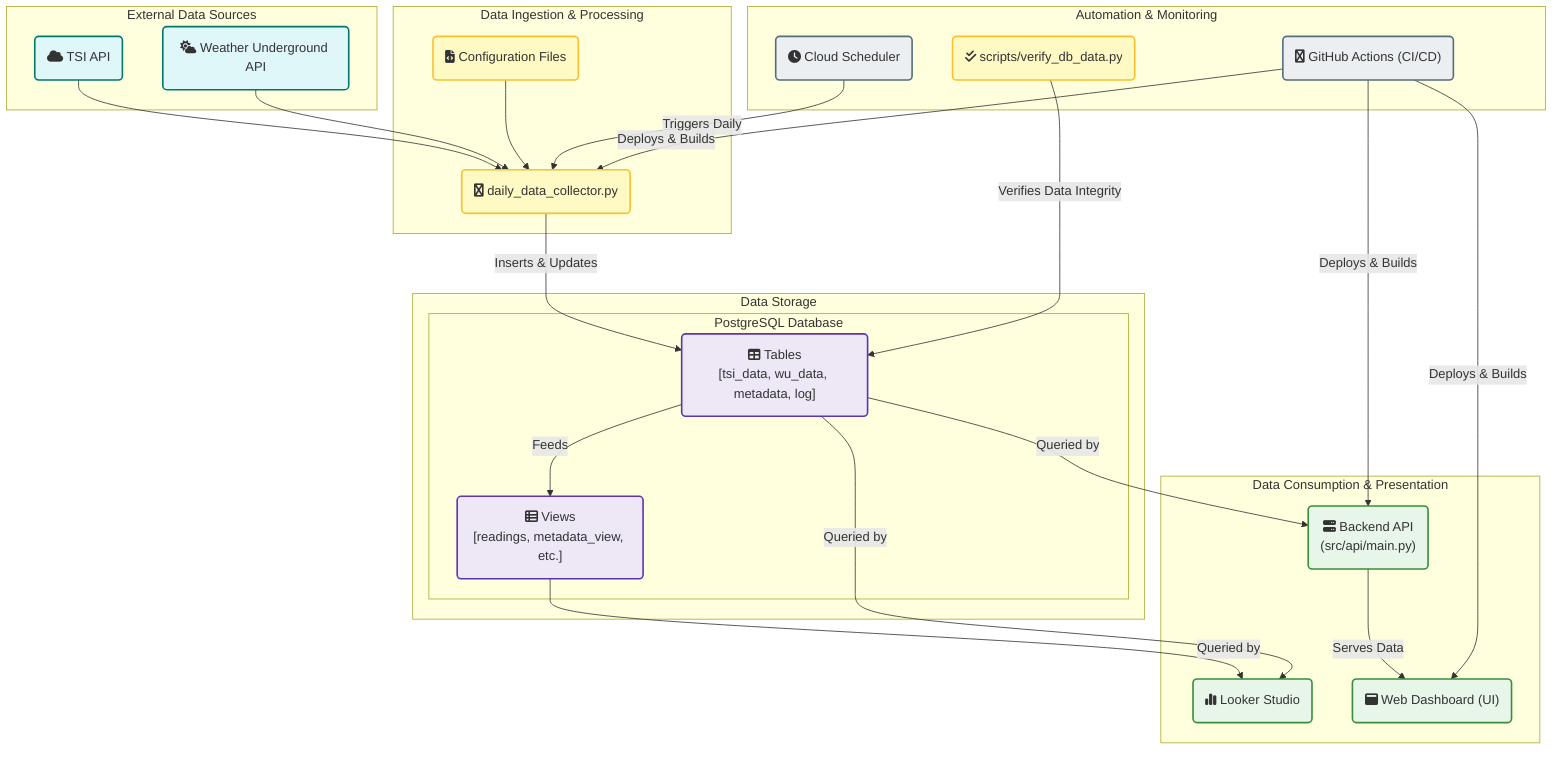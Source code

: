 graph TD
%% --- Chart Title ---
accTitle: Hot Durham Project - System Architecture

%% =============================================
%%  1. DEFINE ALL NODES FIRST
%% =============================================
TSI_API("fa:fa-cloud TSI API")
WU_API("fa:fa-cloud-sun Weather Underground API")
DC("fa:fa-python daily_data_collector.py")
CONFIG("fa:fa-file-code Configuration Files")
DB_TABLES("fa:fa-table Tables<br>[tsi_data, wu_data, metadata, log]")
DB_VIEWS("fa:fa-table-list Views<br>[readings, metadata_view, etc.]")
LS("fa:fa-chart-simple Looker Studio")
BACKEND("fa:fa-server Backend API<br>(src/api/main.py)")
FRONTEND("fa:fa-window-maximize Web Dashboard (UI)")
GHA("fa:fa-github GitHub Actions (CI/CD)")
CS("fa:fa-clock Cloud Scheduler")
DB_VERIFY("fa:fa-check-double scripts/verify_db_data.py")


%% =============================================
%%  2. GROUP NODES INTO SUBGRAPHS (FIXED TITLES)
%% =============================================
subgraph "External Data Sources"
    direction LR
    TSI_API & WU_API
end

subgraph "Data Ingestion & Processing"
    DC & CONFIG
end

subgraph "Data Storage"
    direction TB
    subgraph "PostgreSQL Database"
        DB_TABLES -- Feeds --> DB_VIEWS
    end
end

subgraph "Data Consumption & Presentation"
    direction LR
    LS & BACKEND & FRONTEND
end

subgraph "Automation & Monitoring"
    direction LR
    GHA & CS & DB_VERIFY
end

%% =============================================
%%  3. DEFINE CONNECTIONS BETWEEN NODES
%% =============================================
%% Ingestion Flow
TSI_API --> DC
WU_API --> DC
CONFIG --> DC
DC -- Inserts & Updates --> DB_TABLES

%% Consumption Flow
DB_VIEWS -- Queried by --> LS
DB_TABLES -- Queried by --> LS
DB_TABLES -- Queried by --> BACKEND
BACKEND -- Serves Data --> FRONTEND

%% Automation Flow
CS -- Triggers Daily --> DC
GHA -- Deploys & Builds --> DC
GHA -- Deploys & Builds --> BACKEND
GHA -- Deploys & Builds --> FRONTEND
DB_VERIFY -- Verifies Data Integrity --> DB_TABLES


%% =============================================
%%  4. APPLY STYLING
%% =============================================
classDef sources fill:#e0f7fa,stroke:#00796b,stroke-width:2px
class TSI_API,WU_API sources

classDef processing fill:#fff9c4,stroke:#fbc02d,stroke-width:2px
class DC,CONFIG,DB_VERIFY processing

classDef storage fill:#ede7f6,stroke:#5e35b1,stroke-width:2px
class DB_TABLES,DB_VIEWS storage

classDef consumption fill:#e8f5e9,stroke:#388e3c,stroke-width:2px
class LS,BACKEND,FRONTEND consumption

classDef automation fill:#eceff1,stroke:#546e7a,stroke-width:2px
class GHA,CS automation